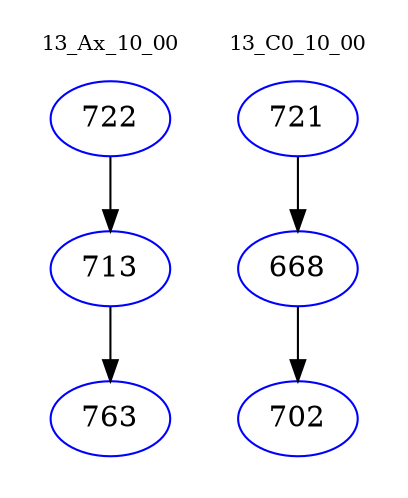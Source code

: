 digraph{
subgraph cluster_0 {
color = white
label = "13_Ax_10_00";
fontsize=10;
T0_722 [label="722", color="blue"]
T0_722 -> T0_713 [color="black"]
T0_713 [label="713", color="blue"]
T0_713 -> T0_763 [color="black"]
T0_763 [label="763", color="blue"]
}
subgraph cluster_1 {
color = white
label = "13_C0_10_00";
fontsize=10;
T1_721 [label="721", color="blue"]
T1_721 -> T1_668 [color="black"]
T1_668 [label="668", color="blue"]
T1_668 -> T1_702 [color="black"]
T1_702 [label="702", color="blue"]
}
}
